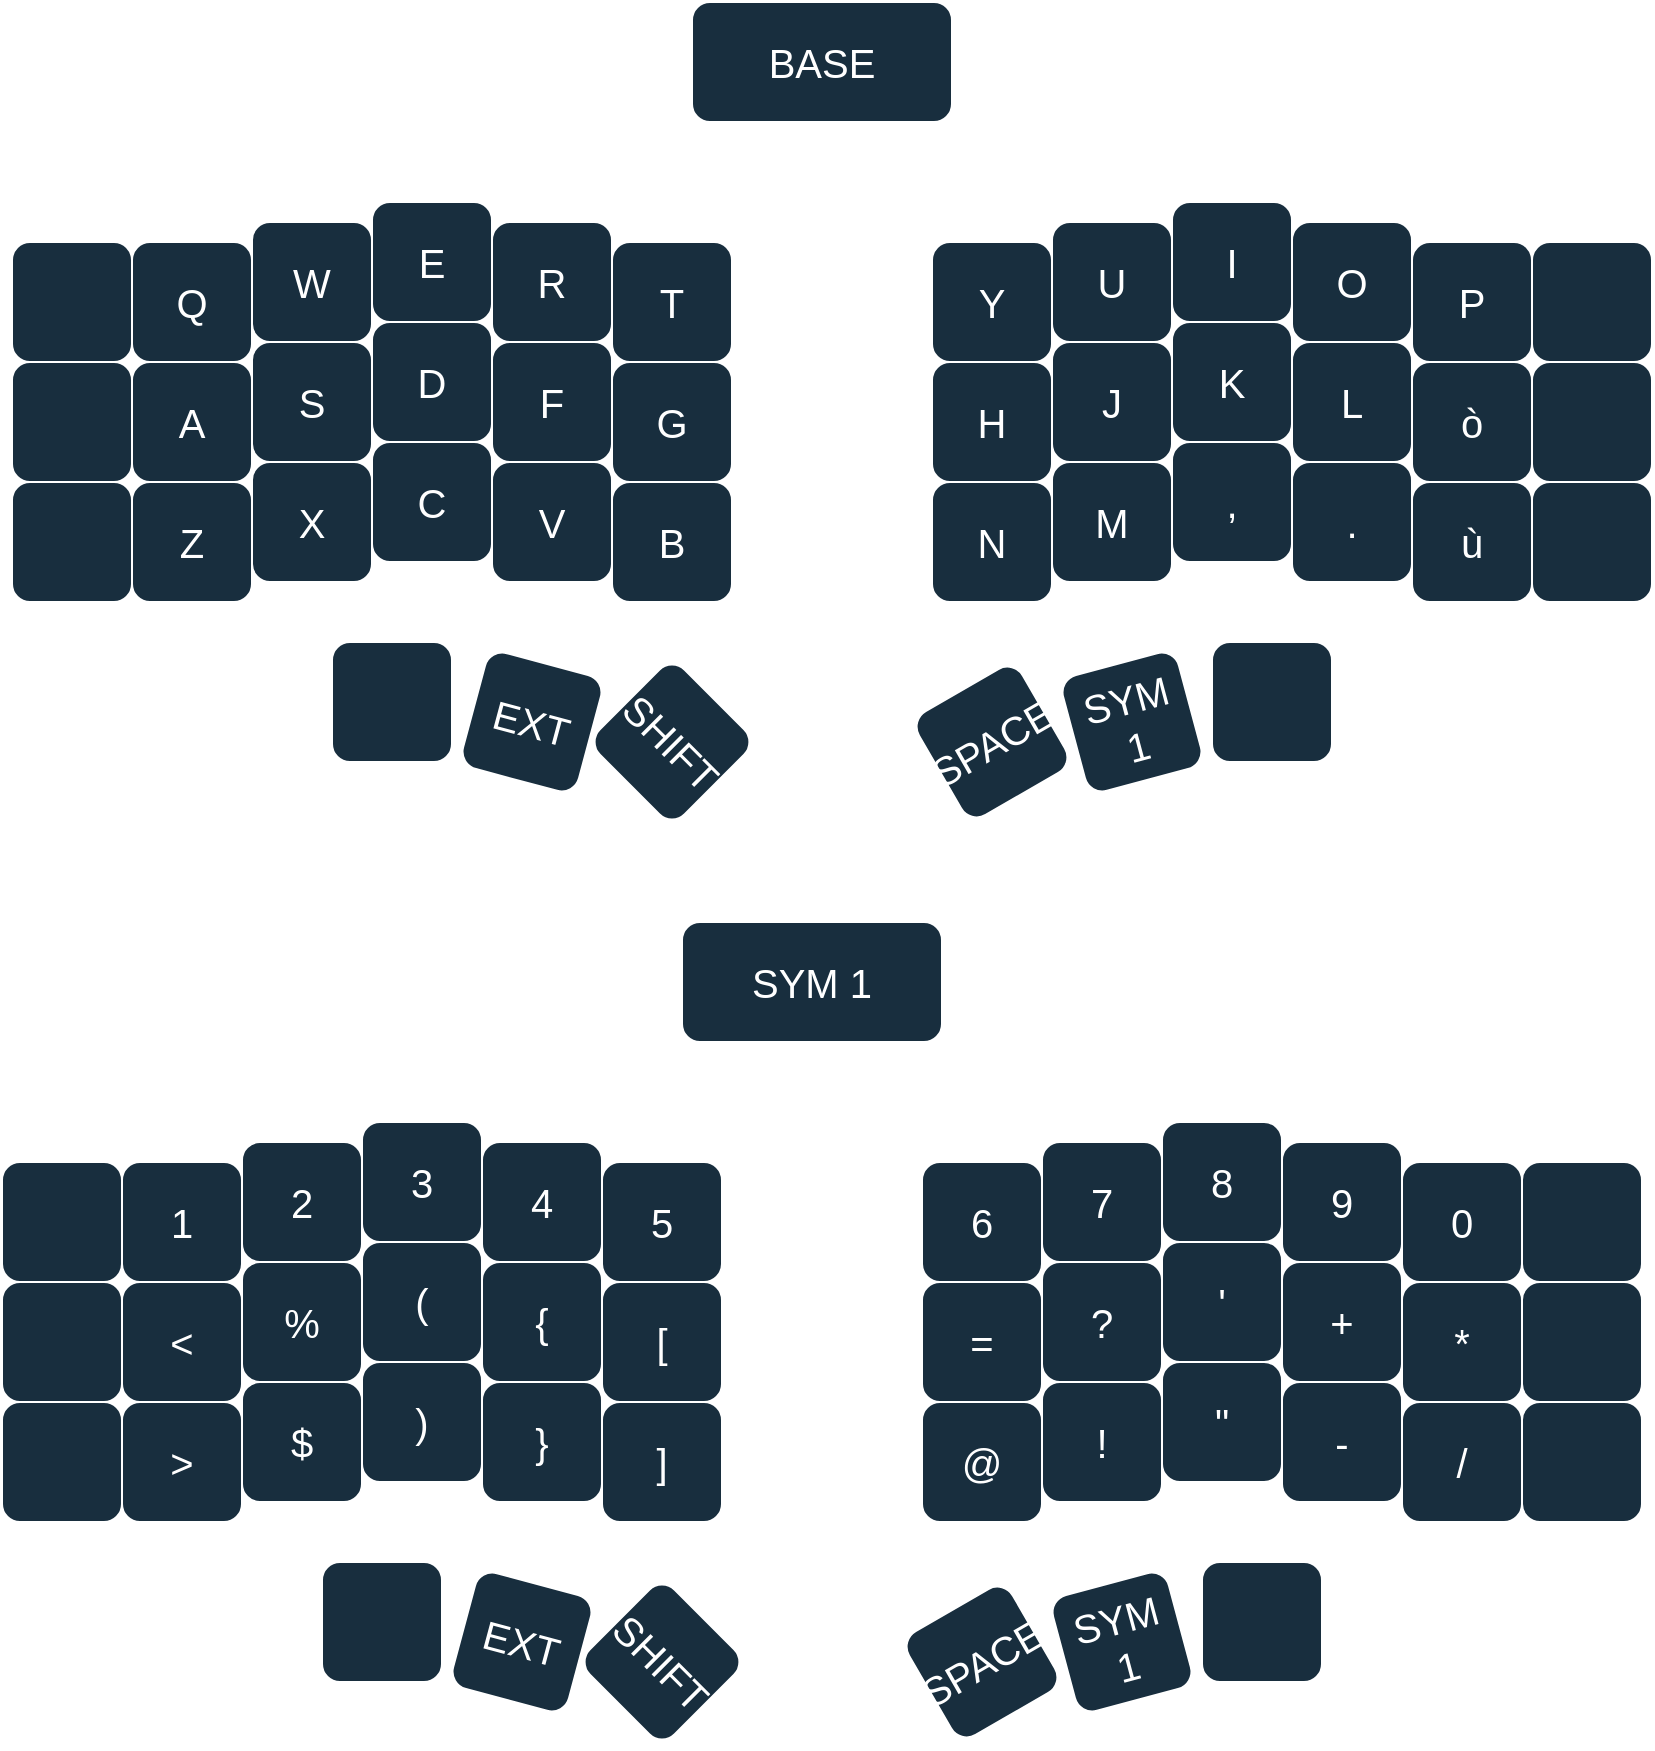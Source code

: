 <mxfile version="20.8.21" type="github">
  <diagram name="Page-1" id="5XUxKZGNFZnlBBJXVidY">
    <mxGraphModel dx="2607" dy="1422" grid="1" gridSize="10" guides="1" tooltips="1" connect="1" arrows="1" fold="1" page="1" pageScale="1" pageWidth="850" pageHeight="1100" math="0" shadow="0">
      <root>
        <mxCell id="0" />
        <mxCell id="1" parent="0" />
        <mxCell id="vhygpVMg7qetOzyWHxxr-3" value="Y" style="rounded=1;whiteSpace=wrap;html=1;strokeColor=#FFFFFF;fontColor=#FFFFFF;fillColor=#182E3E;fontSize=20;" vertex="1" parent="1">
          <mxGeometry x="475" y="140" width="60" height="60" as="geometry" />
        </mxCell>
        <mxCell id="vhygpVMg7qetOzyWHxxr-4" value="U" style="rounded=1;whiteSpace=wrap;html=1;strokeColor=#FFFFFF;fontColor=#FFFFFF;fillColor=#182E3E;fontSize=20;" vertex="1" parent="1">
          <mxGeometry x="535" y="130" width="60" height="60" as="geometry" />
        </mxCell>
        <mxCell id="vhygpVMg7qetOzyWHxxr-5" value="I" style="rounded=1;whiteSpace=wrap;html=1;strokeColor=#FFFFFF;fontColor=#FFFFFF;fillColor=#182E3E;fontSize=20;" vertex="1" parent="1">
          <mxGeometry x="595" y="120" width="60" height="60" as="geometry" />
        </mxCell>
        <mxCell id="vhygpVMg7qetOzyWHxxr-6" value="O" style="rounded=1;whiteSpace=wrap;html=1;strokeColor=#FFFFFF;fontColor=#FFFFFF;fillColor=#182E3E;fontSize=20;" vertex="1" parent="1">
          <mxGeometry x="655" y="130" width="60" height="60" as="geometry" />
        </mxCell>
        <mxCell id="vhygpVMg7qetOzyWHxxr-7" value="P" style="rounded=1;whiteSpace=wrap;html=1;strokeColor=#FFFFFF;fontColor=#FFFFFF;fillColor=#182E3E;fontSize=20;" vertex="1" parent="1">
          <mxGeometry x="715" y="140" width="60" height="60" as="geometry" />
        </mxCell>
        <mxCell id="vhygpVMg7qetOzyWHxxr-8" value="" style="rounded=1;whiteSpace=wrap;html=1;strokeColor=#FFFFFF;fontColor=#FFFFFF;fillColor=#182E3E;fontSize=20;" vertex="1" parent="1">
          <mxGeometry x="775" y="140" width="60" height="60" as="geometry" />
        </mxCell>
        <mxCell id="vhygpVMg7qetOzyWHxxr-9" value="H" style="rounded=1;whiteSpace=wrap;html=1;strokeColor=#FFFFFF;fontColor=#FFFFFF;fillColor=#182E3E;fontSize=20;" vertex="1" parent="1">
          <mxGeometry x="475" y="200" width="60" height="60" as="geometry" />
        </mxCell>
        <mxCell id="vhygpVMg7qetOzyWHxxr-10" value="J" style="rounded=1;whiteSpace=wrap;html=1;strokeColor=#FFFFFF;fontColor=#FFFFFF;fillColor=#182E3E;fontSize=20;" vertex="1" parent="1">
          <mxGeometry x="535" y="190" width="60" height="60" as="geometry" />
        </mxCell>
        <mxCell id="vhygpVMg7qetOzyWHxxr-11" value="K" style="rounded=1;whiteSpace=wrap;html=1;strokeColor=#FFFFFF;fontColor=#FFFFFF;fillColor=#182E3E;fontSize=20;" vertex="1" parent="1">
          <mxGeometry x="595" y="180" width="60" height="60" as="geometry" />
        </mxCell>
        <mxCell id="vhygpVMg7qetOzyWHxxr-12" value="L" style="rounded=1;whiteSpace=wrap;html=1;strokeColor=#FFFFFF;fontColor=#FFFFFF;fillColor=#182E3E;fontSize=20;" vertex="1" parent="1">
          <mxGeometry x="655" y="190" width="60" height="60" as="geometry" />
        </mxCell>
        <mxCell id="vhygpVMg7qetOzyWHxxr-13" value="ò" style="rounded=1;whiteSpace=wrap;html=1;strokeColor=#FFFFFF;fontColor=#FFFFFF;fillColor=#182E3E;fontSize=20;" vertex="1" parent="1">
          <mxGeometry x="715" y="200" width="60" height="60" as="geometry" />
        </mxCell>
        <mxCell id="vhygpVMg7qetOzyWHxxr-14" value="" style="rounded=1;whiteSpace=wrap;html=1;strokeColor=#FFFFFF;fontColor=#FFFFFF;fillColor=#182E3E;fontSize=20;" vertex="1" parent="1">
          <mxGeometry x="775" y="200" width="60" height="60" as="geometry" />
        </mxCell>
        <mxCell id="vhygpVMg7qetOzyWHxxr-15" value="N" style="rounded=1;whiteSpace=wrap;html=1;strokeColor=#FFFFFF;fontColor=#FFFFFF;fillColor=#182E3E;fontSize=20;" vertex="1" parent="1">
          <mxGeometry x="475" y="260" width="60" height="60" as="geometry" />
        </mxCell>
        <mxCell id="vhygpVMg7qetOzyWHxxr-16" value="M" style="rounded=1;whiteSpace=wrap;html=1;strokeColor=#FFFFFF;fontColor=#FFFFFF;fillColor=#182E3E;fontSize=20;" vertex="1" parent="1">
          <mxGeometry x="535" y="250" width="60" height="60" as="geometry" />
        </mxCell>
        <mxCell id="vhygpVMg7qetOzyWHxxr-17" value="," style="rounded=1;whiteSpace=wrap;html=1;strokeColor=#FFFFFF;fontColor=#FFFFFF;fillColor=#182E3E;fontSize=20;" vertex="1" parent="1">
          <mxGeometry x="595" y="240" width="60" height="60" as="geometry" />
        </mxCell>
        <mxCell id="vhygpVMg7qetOzyWHxxr-18" value="." style="rounded=1;whiteSpace=wrap;html=1;strokeColor=#FFFFFF;fontColor=#FFFFFF;fillColor=#182E3E;fontSize=20;" vertex="1" parent="1">
          <mxGeometry x="655" y="250" width="60" height="60" as="geometry" />
        </mxCell>
        <mxCell id="vhygpVMg7qetOzyWHxxr-19" value="ù" style="rounded=1;whiteSpace=wrap;html=1;strokeColor=#FFFFFF;fontColor=#FFFFFF;fillColor=#182E3E;fontSize=20;" vertex="1" parent="1">
          <mxGeometry x="715" y="260" width="60" height="60" as="geometry" />
        </mxCell>
        <mxCell id="vhygpVMg7qetOzyWHxxr-20" value="" style="rounded=1;whiteSpace=wrap;html=1;strokeColor=#FFFFFF;fontColor=#FFFFFF;fillColor=#182E3E;fontSize=20;" vertex="1" parent="1">
          <mxGeometry x="775" y="260" width="60" height="60" as="geometry" />
        </mxCell>
        <mxCell id="vhygpVMg7qetOzyWHxxr-39" value="T" style="rounded=1;whiteSpace=wrap;html=1;strokeColor=#FFFFFF;fontColor=#FFFFFF;fillColor=#182E3E;fontSize=20;" vertex="1" parent="1">
          <mxGeometry x="315" y="140" width="60" height="60" as="geometry" />
        </mxCell>
        <mxCell id="vhygpVMg7qetOzyWHxxr-40" value="R" style="rounded=1;whiteSpace=wrap;html=1;strokeColor=#FFFFFF;fontColor=#FFFFFF;fillColor=#182E3E;fontSize=20;" vertex="1" parent="1">
          <mxGeometry x="255" y="130" width="60" height="60" as="geometry" />
        </mxCell>
        <mxCell id="vhygpVMg7qetOzyWHxxr-41" value="E" style="rounded=1;whiteSpace=wrap;html=1;strokeColor=#FFFFFF;fontColor=#FFFFFF;fillColor=#182E3E;fontSize=20;" vertex="1" parent="1">
          <mxGeometry x="195" y="120" width="60" height="60" as="geometry" />
        </mxCell>
        <mxCell id="vhygpVMg7qetOzyWHxxr-42" value="W" style="rounded=1;whiteSpace=wrap;html=1;strokeColor=#FFFFFF;fontColor=#FFFFFF;fillColor=#182E3E;fontSize=20;" vertex="1" parent="1">
          <mxGeometry x="135" y="130" width="60" height="60" as="geometry" />
        </mxCell>
        <mxCell id="vhygpVMg7qetOzyWHxxr-43" value="Q" style="rounded=1;whiteSpace=wrap;html=1;strokeColor=#FFFFFF;fontColor=#FFFFFF;fillColor=#182E3E;fontSize=20;" vertex="1" parent="1">
          <mxGeometry x="75" y="140" width="60" height="60" as="geometry" />
        </mxCell>
        <mxCell id="vhygpVMg7qetOzyWHxxr-44" value="" style="rounded=1;whiteSpace=wrap;html=1;strokeColor=#FFFFFF;fontColor=#FFFFFF;fillColor=#182E3E;fontSize=20;" vertex="1" parent="1">
          <mxGeometry x="15" y="140" width="60" height="60" as="geometry" />
        </mxCell>
        <mxCell id="vhygpVMg7qetOzyWHxxr-45" value="G" style="rounded=1;whiteSpace=wrap;html=1;strokeColor=#FFFFFF;fontColor=#FFFFFF;fillColor=#182E3E;fontSize=20;" vertex="1" parent="1">
          <mxGeometry x="315" y="200" width="60" height="60" as="geometry" />
        </mxCell>
        <mxCell id="vhygpVMg7qetOzyWHxxr-46" value="F" style="rounded=1;whiteSpace=wrap;html=1;strokeColor=#FFFFFF;fontColor=#FFFFFF;fillColor=#182E3E;fontSize=20;" vertex="1" parent="1">
          <mxGeometry x="255" y="190" width="60" height="60" as="geometry" />
        </mxCell>
        <mxCell id="vhygpVMg7qetOzyWHxxr-47" value="D" style="rounded=1;whiteSpace=wrap;html=1;strokeColor=#FFFFFF;fontColor=#FFFFFF;fillColor=#182E3E;fontSize=20;" vertex="1" parent="1">
          <mxGeometry x="195" y="180" width="60" height="60" as="geometry" />
        </mxCell>
        <mxCell id="vhygpVMg7qetOzyWHxxr-48" value="S" style="rounded=1;whiteSpace=wrap;html=1;strokeColor=#FFFFFF;fontColor=#FFFFFF;fillColor=#182E3E;fontSize=20;" vertex="1" parent="1">
          <mxGeometry x="135" y="190" width="60" height="60" as="geometry" />
        </mxCell>
        <mxCell id="vhygpVMg7qetOzyWHxxr-49" value="A" style="rounded=1;whiteSpace=wrap;html=1;strokeColor=#FFFFFF;fontColor=#FFFFFF;fillColor=#182E3E;fontSize=20;" vertex="1" parent="1">
          <mxGeometry x="75" y="200" width="60" height="60" as="geometry" />
        </mxCell>
        <mxCell id="vhygpVMg7qetOzyWHxxr-50" value="" style="rounded=1;whiteSpace=wrap;html=1;strokeColor=#FFFFFF;fontColor=#FFFFFF;fillColor=#182E3E;fontSize=20;" vertex="1" parent="1">
          <mxGeometry x="15" y="200" width="60" height="60" as="geometry" />
        </mxCell>
        <mxCell id="vhygpVMg7qetOzyWHxxr-51" value="B" style="rounded=1;whiteSpace=wrap;html=1;strokeColor=#FFFFFF;fontColor=#FFFFFF;fillColor=#182E3E;fontSize=20;" vertex="1" parent="1">
          <mxGeometry x="315" y="260" width="60" height="60" as="geometry" />
        </mxCell>
        <mxCell id="vhygpVMg7qetOzyWHxxr-52" value="V" style="rounded=1;whiteSpace=wrap;html=1;strokeColor=#FFFFFF;fontColor=#FFFFFF;fillColor=#182E3E;fontSize=20;" vertex="1" parent="1">
          <mxGeometry x="255" y="250" width="60" height="60" as="geometry" />
        </mxCell>
        <mxCell id="vhygpVMg7qetOzyWHxxr-53" value="C" style="rounded=1;whiteSpace=wrap;html=1;strokeColor=#FFFFFF;fontColor=#FFFFFF;fillColor=#182E3E;fontSize=20;" vertex="1" parent="1">
          <mxGeometry x="195" y="240" width="60" height="60" as="geometry" />
        </mxCell>
        <mxCell id="vhygpVMg7qetOzyWHxxr-54" value="X" style="rounded=1;whiteSpace=wrap;html=1;strokeColor=#FFFFFF;fontColor=#FFFFFF;fillColor=#182E3E;fontSize=20;" vertex="1" parent="1">
          <mxGeometry x="135" y="250" width="60" height="60" as="geometry" />
        </mxCell>
        <mxCell id="vhygpVMg7qetOzyWHxxr-55" value="Z" style="rounded=1;whiteSpace=wrap;html=1;strokeColor=#FFFFFF;fontColor=#FFFFFF;fillColor=#182E3E;fontSize=20;" vertex="1" parent="1">
          <mxGeometry x="75" y="260" width="60" height="60" as="geometry" />
        </mxCell>
        <mxCell id="vhygpVMg7qetOzyWHxxr-56" value="" style="rounded=1;whiteSpace=wrap;html=1;strokeColor=#FFFFFF;fontColor=#FFFFFF;fillColor=#182E3E;fontSize=20;" vertex="1" parent="1">
          <mxGeometry x="15" y="260" width="60" height="60" as="geometry" />
        </mxCell>
        <mxCell id="vhygpVMg7qetOzyWHxxr-57" value="" style="rounded=1;whiteSpace=wrap;html=1;strokeColor=#FFFFFF;fontColor=#FFFFFF;fillColor=#182E3E;fontSize=20;" vertex="1" parent="1">
          <mxGeometry x="615" y="340" width="60" height="60" as="geometry" />
        </mxCell>
        <mxCell id="vhygpVMg7qetOzyWHxxr-58" value="" style="rounded=1;whiteSpace=wrap;html=1;strokeColor=#FFFFFF;fontColor=#FFFFFF;fillColor=#182E3E;fontSize=20;" vertex="1" parent="1">
          <mxGeometry x="175" y="340" width="60" height="60" as="geometry" />
        </mxCell>
        <mxCell id="vhygpVMg7qetOzyWHxxr-59" value="EXT" style="rounded=1;whiteSpace=wrap;html=1;strokeColor=#FFFFFF;fontColor=#FFFFFF;fillColor=#182E3E;rotation=15;fontSize=20;" vertex="1" parent="1">
          <mxGeometry x="245" y="350" width="60" height="60" as="geometry" />
        </mxCell>
        <mxCell id="vhygpVMg7qetOzyWHxxr-60" value="SHIFT" style="rounded=1;whiteSpace=wrap;html=1;strokeColor=#FFFFFF;fontColor=#FFFFFF;fillColor=#182E3E;rotation=45;fontSize=20;" vertex="1" parent="1">
          <mxGeometry x="315" y="360" width="60" height="60" as="geometry" />
        </mxCell>
        <mxCell id="vhygpVMg7qetOzyWHxxr-61" value="SPACE" style="rounded=1;whiteSpace=wrap;html=1;strokeColor=#FFFFFF;fontColor=#FFFFFF;fillColor=#182E3E;rotation=-30;fontSize=20;" vertex="1" parent="1">
          <mxGeometry x="475" y="360" width="60" height="60" as="geometry" />
        </mxCell>
        <mxCell id="vhygpVMg7qetOzyWHxxr-62" value="SYM 1" style="rounded=1;whiteSpace=wrap;html=1;strokeColor=#FFFFFF;fontColor=#FFFFFF;fillColor=#182E3E;rotation=-15;fontSize=20;" vertex="1" parent="1">
          <mxGeometry x="545" y="350" width="60" height="60" as="geometry" />
        </mxCell>
        <mxCell id="vhygpVMg7qetOzyWHxxr-63" value="BASE" style="rounded=1;whiteSpace=wrap;html=1;strokeColor=#FFFFFF;fontColor=#FFFFFF;fillColor=#182E3E;fontSize=20;" vertex="1" parent="1">
          <mxGeometry x="355" y="20" width="130" height="60" as="geometry" />
        </mxCell>
        <mxCell id="vhygpVMg7qetOzyWHxxr-64" value="6" style="rounded=1;whiteSpace=wrap;html=1;strokeColor=#FFFFFF;fontColor=#FFFFFF;fillColor=#182E3E;fontSize=20;" vertex="1" parent="1">
          <mxGeometry x="470" y="600" width="60" height="60" as="geometry" />
        </mxCell>
        <mxCell id="vhygpVMg7qetOzyWHxxr-65" value="7" style="rounded=1;whiteSpace=wrap;html=1;strokeColor=#FFFFFF;fontColor=#FFFFFF;fillColor=#182E3E;fontSize=20;" vertex="1" parent="1">
          <mxGeometry x="530" y="590" width="60" height="60" as="geometry" />
        </mxCell>
        <mxCell id="vhygpVMg7qetOzyWHxxr-66" value="8" style="rounded=1;whiteSpace=wrap;html=1;strokeColor=#FFFFFF;fontColor=#FFFFFF;fillColor=#182E3E;fontSize=20;" vertex="1" parent="1">
          <mxGeometry x="590" y="580" width="60" height="60" as="geometry" />
        </mxCell>
        <mxCell id="vhygpVMg7qetOzyWHxxr-67" value="9" style="rounded=1;whiteSpace=wrap;html=1;strokeColor=#FFFFFF;fontColor=#FFFFFF;fillColor=#182E3E;fontSize=20;" vertex="1" parent="1">
          <mxGeometry x="650" y="590" width="60" height="60" as="geometry" />
        </mxCell>
        <mxCell id="vhygpVMg7qetOzyWHxxr-68" value="0" style="rounded=1;whiteSpace=wrap;html=1;strokeColor=#FFFFFF;fontColor=#FFFFFF;fillColor=#182E3E;fontSize=20;" vertex="1" parent="1">
          <mxGeometry x="710" y="600" width="60" height="60" as="geometry" />
        </mxCell>
        <mxCell id="vhygpVMg7qetOzyWHxxr-69" value="" style="rounded=1;whiteSpace=wrap;html=1;strokeColor=#FFFFFF;fontColor=#FFFFFF;fillColor=#182E3E;fontSize=20;" vertex="1" parent="1">
          <mxGeometry x="770" y="600" width="60" height="60" as="geometry" />
        </mxCell>
        <mxCell id="vhygpVMg7qetOzyWHxxr-70" value="=" style="rounded=1;whiteSpace=wrap;html=1;strokeColor=#FFFFFF;fontColor=#FFFFFF;fillColor=#182E3E;fontSize=20;" vertex="1" parent="1">
          <mxGeometry x="470" y="660" width="60" height="60" as="geometry" />
        </mxCell>
        <mxCell id="vhygpVMg7qetOzyWHxxr-71" value="?" style="rounded=1;whiteSpace=wrap;html=1;strokeColor=#FFFFFF;fontColor=#FFFFFF;fillColor=#182E3E;fontSize=20;" vertex="1" parent="1">
          <mxGeometry x="530" y="650" width="60" height="60" as="geometry" />
        </mxCell>
        <mxCell id="vhygpVMg7qetOzyWHxxr-72" value="&#39;" style="rounded=1;whiteSpace=wrap;html=1;strokeColor=#FFFFFF;fontColor=#FFFFFF;fillColor=#182E3E;fontSize=20;" vertex="1" parent="1">
          <mxGeometry x="590" y="640" width="60" height="60" as="geometry" />
        </mxCell>
        <mxCell id="vhygpVMg7qetOzyWHxxr-73" value="+" style="rounded=1;whiteSpace=wrap;html=1;strokeColor=#FFFFFF;fontColor=#FFFFFF;fillColor=#182E3E;fontSize=20;" vertex="1" parent="1">
          <mxGeometry x="650" y="650" width="60" height="60" as="geometry" />
        </mxCell>
        <mxCell id="vhygpVMg7qetOzyWHxxr-74" value="*" style="rounded=1;whiteSpace=wrap;html=1;strokeColor=#FFFFFF;fontColor=#FFFFFF;fillColor=#182E3E;fontSize=20;" vertex="1" parent="1">
          <mxGeometry x="710" y="660" width="60" height="60" as="geometry" />
        </mxCell>
        <mxCell id="vhygpVMg7qetOzyWHxxr-75" value="" style="rounded=1;whiteSpace=wrap;html=1;strokeColor=#FFFFFF;fontColor=#FFFFFF;fillColor=#182E3E;fontSize=20;" vertex="1" parent="1">
          <mxGeometry x="770" y="660" width="60" height="60" as="geometry" />
        </mxCell>
        <mxCell id="vhygpVMg7qetOzyWHxxr-76" value="@" style="rounded=1;whiteSpace=wrap;html=1;strokeColor=#FFFFFF;fontColor=#FFFFFF;fillColor=#182E3E;fontSize=20;" vertex="1" parent="1">
          <mxGeometry x="470" y="720" width="60" height="60" as="geometry" />
        </mxCell>
        <mxCell id="vhygpVMg7qetOzyWHxxr-77" value="!" style="rounded=1;whiteSpace=wrap;html=1;strokeColor=#FFFFFF;fontColor=#FFFFFF;fillColor=#182E3E;fontSize=20;" vertex="1" parent="1">
          <mxGeometry x="530" y="710" width="60" height="60" as="geometry" />
        </mxCell>
        <mxCell id="vhygpVMg7qetOzyWHxxr-78" value="&quot;" style="rounded=1;whiteSpace=wrap;html=1;strokeColor=#FFFFFF;fontColor=#FFFFFF;fillColor=#182E3E;fontSize=20;" vertex="1" parent="1">
          <mxGeometry x="590" y="700" width="60" height="60" as="geometry" />
        </mxCell>
        <mxCell id="vhygpVMg7qetOzyWHxxr-79" value="-" style="rounded=1;whiteSpace=wrap;html=1;strokeColor=#FFFFFF;fontColor=#FFFFFF;fillColor=#182E3E;fontSize=20;" vertex="1" parent="1">
          <mxGeometry x="650" y="710" width="60" height="60" as="geometry" />
        </mxCell>
        <mxCell id="vhygpVMg7qetOzyWHxxr-80" value="/" style="rounded=1;whiteSpace=wrap;html=1;strokeColor=#FFFFFF;fontColor=#FFFFFF;fillColor=#182E3E;fontSize=20;" vertex="1" parent="1">
          <mxGeometry x="710" y="720" width="60" height="60" as="geometry" />
        </mxCell>
        <mxCell id="vhygpVMg7qetOzyWHxxr-81" value="" style="rounded=1;whiteSpace=wrap;html=1;strokeColor=#FFFFFF;fontColor=#FFFFFF;fillColor=#182E3E;fontSize=20;" vertex="1" parent="1">
          <mxGeometry x="770" y="720" width="60" height="60" as="geometry" />
        </mxCell>
        <mxCell id="vhygpVMg7qetOzyWHxxr-82" value="5" style="rounded=1;whiteSpace=wrap;html=1;strokeColor=#FFFFFF;fontColor=#FFFFFF;fillColor=#182E3E;fontSize=20;" vertex="1" parent="1">
          <mxGeometry x="310" y="600" width="60" height="60" as="geometry" />
        </mxCell>
        <mxCell id="vhygpVMg7qetOzyWHxxr-83" value="4" style="rounded=1;whiteSpace=wrap;html=1;strokeColor=#FFFFFF;fontColor=#FFFFFF;fillColor=#182E3E;fontSize=20;" vertex="1" parent="1">
          <mxGeometry x="250" y="590" width="60" height="60" as="geometry" />
        </mxCell>
        <mxCell id="vhygpVMg7qetOzyWHxxr-84" value="3" style="rounded=1;whiteSpace=wrap;html=1;strokeColor=#FFFFFF;fontColor=#FFFFFF;fillColor=#182E3E;fontSize=20;" vertex="1" parent="1">
          <mxGeometry x="190" y="580" width="60" height="60" as="geometry" />
        </mxCell>
        <mxCell id="vhygpVMg7qetOzyWHxxr-85" value="2" style="rounded=1;whiteSpace=wrap;html=1;strokeColor=#FFFFFF;fontColor=#FFFFFF;fillColor=#182E3E;fontSize=20;" vertex="1" parent="1">
          <mxGeometry x="130" y="590" width="60" height="60" as="geometry" />
        </mxCell>
        <mxCell id="vhygpVMg7qetOzyWHxxr-86" value="1" style="rounded=1;whiteSpace=wrap;html=1;strokeColor=#FFFFFF;fontColor=#FFFFFF;fillColor=#182E3E;fontSize=20;" vertex="1" parent="1">
          <mxGeometry x="70" y="600" width="60" height="60" as="geometry" />
        </mxCell>
        <mxCell id="vhygpVMg7qetOzyWHxxr-87" value="" style="rounded=1;whiteSpace=wrap;html=1;strokeColor=#FFFFFF;fontColor=#FFFFFF;fillColor=#182E3E;fontSize=20;" vertex="1" parent="1">
          <mxGeometry x="10" y="600" width="60" height="60" as="geometry" />
        </mxCell>
        <mxCell id="vhygpVMg7qetOzyWHxxr-88" value="[" style="rounded=1;whiteSpace=wrap;html=1;strokeColor=#FFFFFF;fontColor=#FFFFFF;fillColor=#182E3E;fontSize=20;" vertex="1" parent="1">
          <mxGeometry x="310" y="660" width="60" height="60" as="geometry" />
        </mxCell>
        <mxCell id="vhygpVMg7qetOzyWHxxr-89" value="&lt;div style=&quot;font-size: 20px;&quot;&gt;{&lt;br style=&quot;font-size: 20px;&quot;&gt;&lt;/div&gt;" style="rounded=1;whiteSpace=wrap;html=1;strokeColor=#FFFFFF;fontColor=#FFFFFF;fillColor=#182E3E;fontSize=20;" vertex="1" parent="1">
          <mxGeometry x="250" y="650" width="60" height="60" as="geometry" />
        </mxCell>
        <mxCell id="vhygpVMg7qetOzyWHxxr-90" value="(" style="rounded=1;whiteSpace=wrap;html=1;strokeColor=#FFFFFF;fontColor=#FFFFFF;fillColor=#182E3E;fontSize=20;" vertex="1" parent="1">
          <mxGeometry x="190" y="640" width="60" height="60" as="geometry" />
        </mxCell>
        <mxCell id="vhygpVMg7qetOzyWHxxr-91" value="%" style="rounded=1;whiteSpace=wrap;html=1;strokeColor=#FFFFFF;fontColor=#FFFFFF;fillColor=#182E3E;fontSize=20;" vertex="1" parent="1">
          <mxGeometry x="130" y="650" width="60" height="60" as="geometry" />
        </mxCell>
        <mxCell id="vhygpVMg7qetOzyWHxxr-92" value="&amp;lt;" style="rounded=1;whiteSpace=wrap;html=1;strokeColor=#FFFFFF;fontColor=#FFFFFF;fillColor=#182E3E;fontSize=20;" vertex="1" parent="1">
          <mxGeometry x="70" y="660" width="60" height="60" as="geometry" />
        </mxCell>
        <mxCell id="vhygpVMg7qetOzyWHxxr-93" value="" style="rounded=1;whiteSpace=wrap;html=1;strokeColor=#FFFFFF;fontColor=#FFFFFF;fillColor=#182E3E;fontSize=20;" vertex="1" parent="1">
          <mxGeometry x="10" y="660" width="60" height="60" as="geometry" />
        </mxCell>
        <mxCell id="vhygpVMg7qetOzyWHxxr-94" value="]" style="rounded=1;whiteSpace=wrap;html=1;strokeColor=#FFFFFF;fontColor=#FFFFFF;fillColor=#182E3E;fontSize=20;" vertex="1" parent="1">
          <mxGeometry x="310" y="720" width="60" height="60" as="geometry" />
        </mxCell>
        <mxCell id="vhygpVMg7qetOzyWHxxr-95" value="}" style="rounded=1;whiteSpace=wrap;html=1;strokeColor=#FFFFFF;fontColor=#FFFFFF;fillColor=#182E3E;fontSize=20;" vertex="1" parent="1">
          <mxGeometry x="250" y="710" width="60" height="60" as="geometry" />
        </mxCell>
        <mxCell id="vhygpVMg7qetOzyWHxxr-96" value=")" style="rounded=1;whiteSpace=wrap;html=1;strokeColor=#FFFFFF;fontColor=#FFFFFF;fillColor=#182E3E;fontSize=20;" vertex="1" parent="1">
          <mxGeometry x="190" y="700" width="60" height="60" as="geometry" />
        </mxCell>
        <mxCell id="vhygpVMg7qetOzyWHxxr-97" value="$" style="rounded=1;whiteSpace=wrap;html=1;strokeColor=#FFFFFF;fontColor=#FFFFFF;fillColor=#182E3E;fontSize=20;" vertex="1" parent="1">
          <mxGeometry x="130" y="710" width="60" height="60" as="geometry" />
        </mxCell>
        <mxCell id="vhygpVMg7qetOzyWHxxr-98" value="&amp;gt;" style="rounded=1;whiteSpace=wrap;html=1;strokeColor=#FFFFFF;fontColor=#FFFFFF;fillColor=#182E3E;fontSize=20;" vertex="1" parent="1">
          <mxGeometry x="70" y="720" width="60" height="60" as="geometry" />
        </mxCell>
        <mxCell id="vhygpVMg7qetOzyWHxxr-99" value="" style="rounded=1;whiteSpace=wrap;html=1;strokeColor=#FFFFFF;fontColor=#FFFFFF;fillColor=#182E3E;fontSize=20;" vertex="1" parent="1">
          <mxGeometry x="10" y="720" width="60" height="60" as="geometry" />
        </mxCell>
        <mxCell id="vhygpVMg7qetOzyWHxxr-100" value="" style="rounded=1;whiteSpace=wrap;html=1;strokeColor=#FFFFFF;fontColor=#FFFFFF;fillColor=#182E3E;fontSize=20;" vertex="1" parent="1">
          <mxGeometry x="610" y="800" width="60" height="60" as="geometry" />
        </mxCell>
        <mxCell id="vhygpVMg7qetOzyWHxxr-101" value="" style="rounded=1;whiteSpace=wrap;html=1;strokeColor=#FFFFFF;fontColor=#FFFFFF;fillColor=#182E3E;fontSize=20;" vertex="1" parent="1">
          <mxGeometry x="170" y="800" width="60" height="60" as="geometry" />
        </mxCell>
        <mxCell id="vhygpVMg7qetOzyWHxxr-102" value="EXT" style="rounded=1;whiteSpace=wrap;html=1;strokeColor=#FFFFFF;fontColor=#FFFFFF;fillColor=#182E3E;rotation=15;fontSize=20;" vertex="1" parent="1">
          <mxGeometry x="240" y="810" width="60" height="60" as="geometry" />
        </mxCell>
        <mxCell id="vhygpVMg7qetOzyWHxxr-103" value="SHIFT" style="rounded=1;whiteSpace=wrap;html=1;strokeColor=#FFFFFF;fontColor=#FFFFFF;fillColor=#182E3E;rotation=45;fontSize=20;" vertex="1" parent="1">
          <mxGeometry x="310" y="820" width="60" height="60" as="geometry" />
        </mxCell>
        <mxCell id="vhygpVMg7qetOzyWHxxr-104" value="SPACE" style="rounded=1;whiteSpace=wrap;html=1;strokeColor=#FFFFFF;fontColor=#FFFFFF;fillColor=#182E3E;rotation=-30;fontSize=20;" vertex="1" parent="1">
          <mxGeometry x="470" y="820" width="60" height="60" as="geometry" />
        </mxCell>
        <mxCell id="vhygpVMg7qetOzyWHxxr-105" value="SYM 1" style="rounded=1;whiteSpace=wrap;html=1;strokeColor=#FFFFFF;fontColor=#FFFFFF;fillColor=#182E3E;rotation=-15;fontSize=20;" vertex="1" parent="1">
          <mxGeometry x="540" y="810" width="60" height="60" as="geometry" />
        </mxCell>
        <mxCell id="vhygpVMg7qetOzyWHxxr-106" value="SYM 1" style="rounded=1;whiteSpace=wrap;html=1;strokeColor=#FFFFFF;fontColor=#FFFFFF;fillColor=#182E3E;fontSize=20;" vertex="1" parent="1">
          <mxGeometry x="350" y="480" width="130" height="60" as="geometry" />
        </mxCell>
      </root>
    </mxGraphModel>
  </diagram>
</mxfile>
